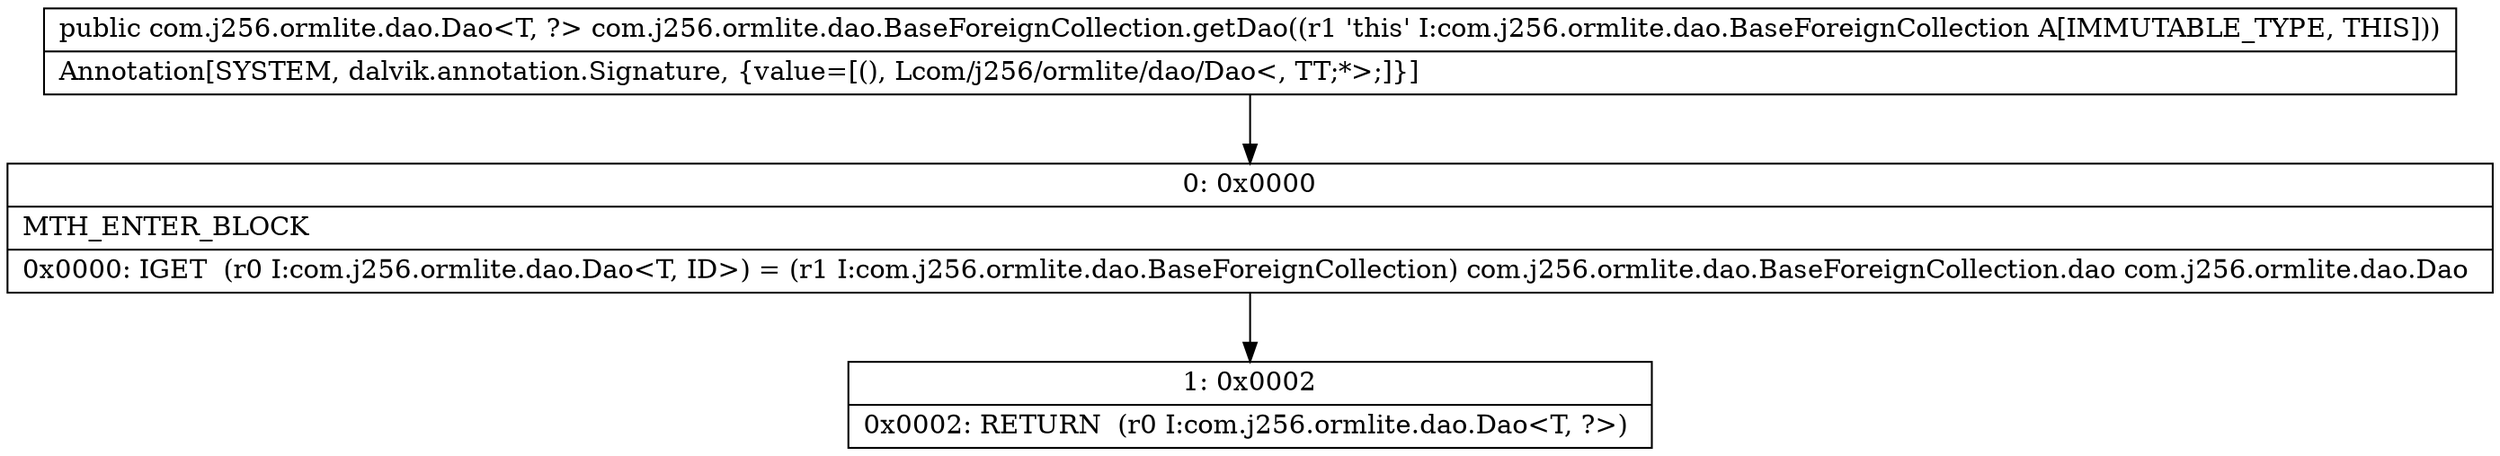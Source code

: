 digraph "CFG forcom.j256.ormlite.dao.BaseForeignCollection.getDao()Lcom\/j256\/ormlite\/dao\/Dao;" {
Node_0 [shape=record,label="{0\:\ 0x0000|MTH_ENTER_BLOCK\l|0x0000: IGET  (r0 I:com.j256.ormlite.dao.Dao\<T, ID\>) = (r1 I:com.j256.ormlite.dao.BaseForeignCollection) com.j256.ormlite.dao.BaseForeignCollection.dao com.j256.ormlite.dao.Dao \l}"];
Node_1 [shape=record,label="{1\:\ 0x0002|0x0002: RETURN  (r0 I:com.j256.ormlite.dao.Dao\<T, ?\>) \l}"];
MethodNode[shape=record,label="{public com.j256.ormlite.dao.Dao\<T, ?\> com.j256.ormlite.dao.BaseForeignCollection.getDao((r1 'this' I:com.j256.ormlite.dao.BaseForeignCollection A[IMMUTABLE_TYPE, THIS]))  | Annotation[SYSTEM, dalvik.annotation.Signature, \{value=[(), Lcom\/j256\/ormlite\/dao\/Dao\<, TT;*\>;]\}]\l}"];
MethodNode -> Node_0;
Node_0 -> Node_1;
}

